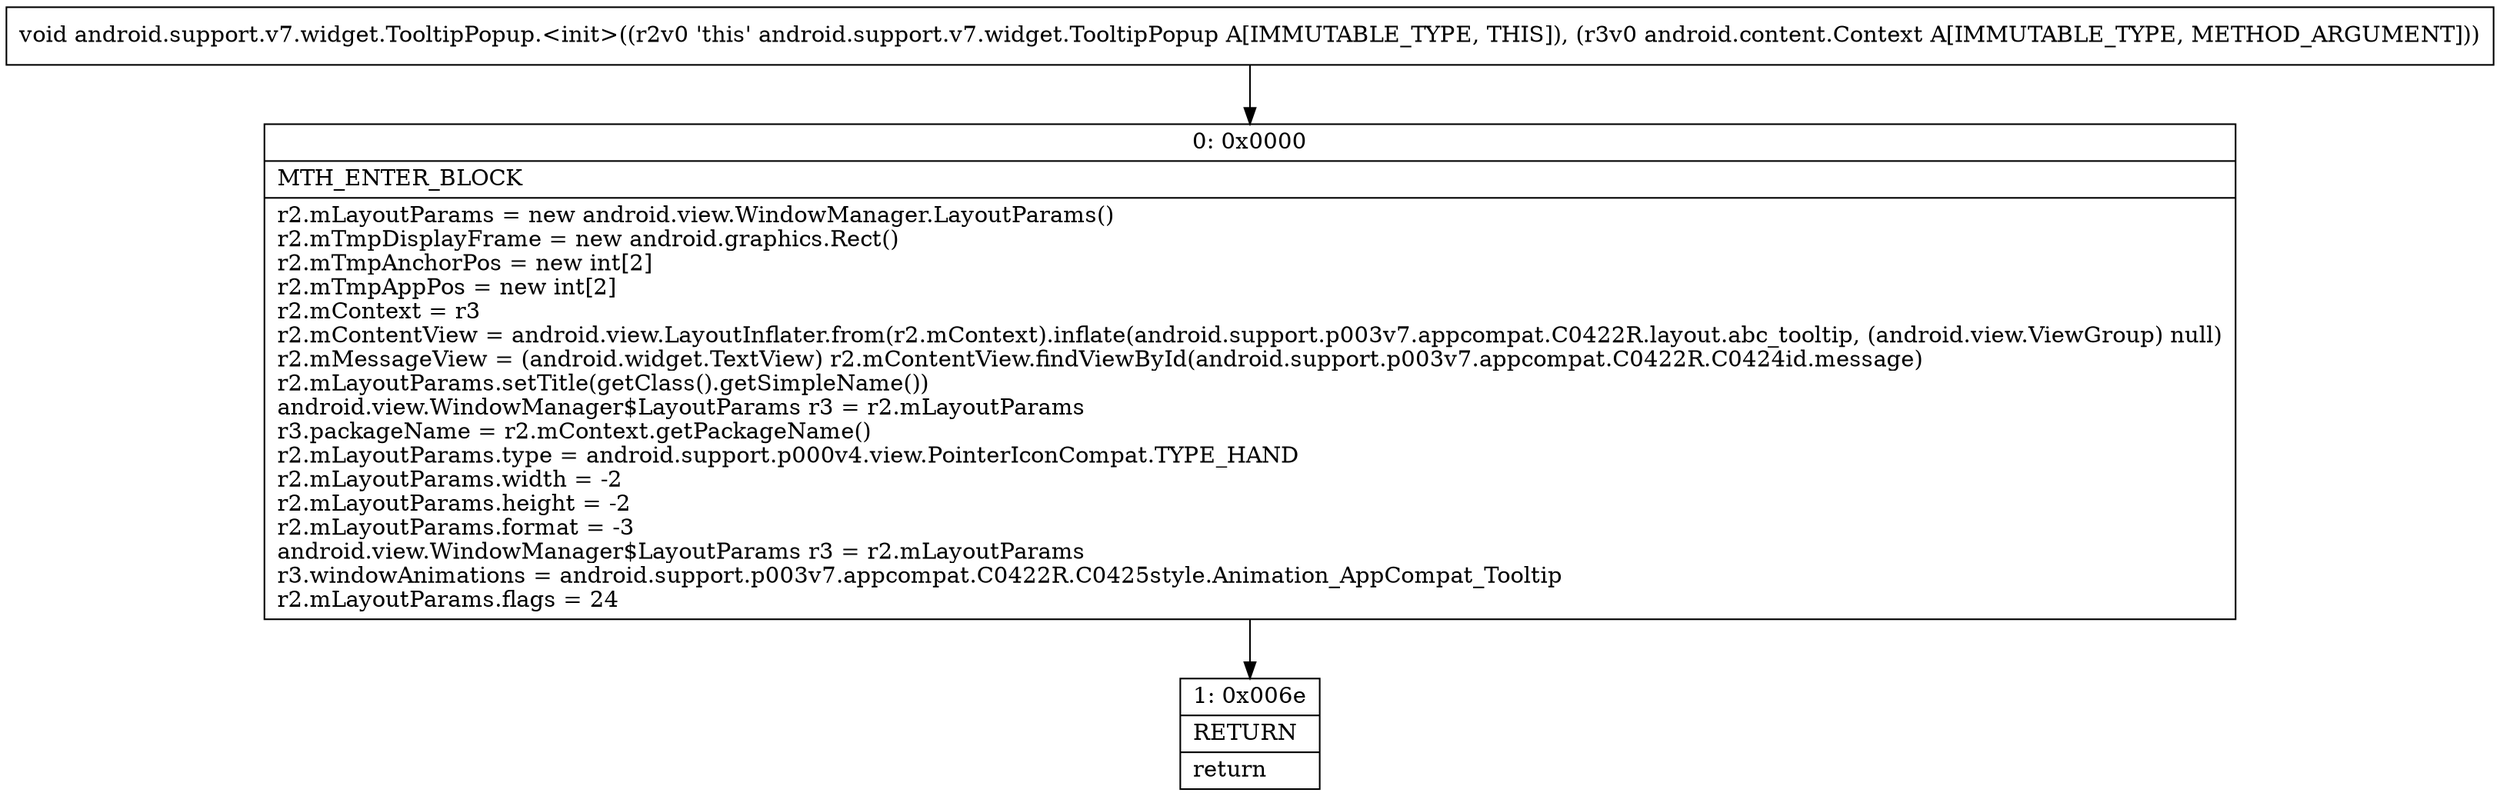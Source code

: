 digraph "CFG forandroid.support.v7.widget.TooltipPopup.\<init\>(Landroid\/content\/Context;)V" {
Node_0 [shape=record,label="{0\:\ 0x0000|MTH_ENTER_BLOCK\l|r2.mLayoutParams = new android.view.WindowManager.LayoutParams()\lr2.mTmpDisplayFrame = new android.graphics.Rect()\lr2.mTmpAnchorPos = new int[2]\lr2.mTmpAppPos = new int[2]\lr2.mContext = r3\lr2.mContentView = android.view.LayoutInflater.from(r2.mContext).inflate(android.support.p003v7.appcompat.C0422R.layout.abc_tooltip, (android.view.ViewGroup) null)\lr2.mMessageView = (android.widget.TextView) r2.mContentView.findViewById(android.support.p003v7.appcompat.C0422R.C0424id.message)\lr2.mLayoutParams.setTitle(getClass().getSimpleName())\landroid.view.WindowManager$LayoutParams r3 = r2.mLayoutParams\lr3.packageName = r2.mContext.getPackageName()\lr2.mLayoutParams.type = android.support.p000v4.view.PointerIconCompat.TYPE_HAND\lr2.mLayoutParams.width = \-2\lr2.mLayoutParams.height = \-2\lr2.mLayoutParams.format = \-3\landroid.view.WindowManager$LayoutParams r3 = r2.mLayoutParams\lr3.windowAnimations = android.support.p003v7.appcompat.C0422R.C0425style.Animation_AppCompat_Tooltip\lr2.mLayoutParams.flags = 24\l}"];
Node_1 [shape=record,label="{1\:\ 0x006e|RETURN\l|return\l}"];
MethodNode[shape=record,label="{void android.support.v7.widget.TooltipPopup.\<init\>((r2v0 'this' android.support.v7.widget.TooltipPopup A[IMMUTABLE_TYPE, THIS]), (r3v0 android.content.Context A[IMMUTABLE_TYPE, METHOD_ARGUMENT])) }"];
MethodNode -> Node_0;
Node_0 -> Node_1;
}


